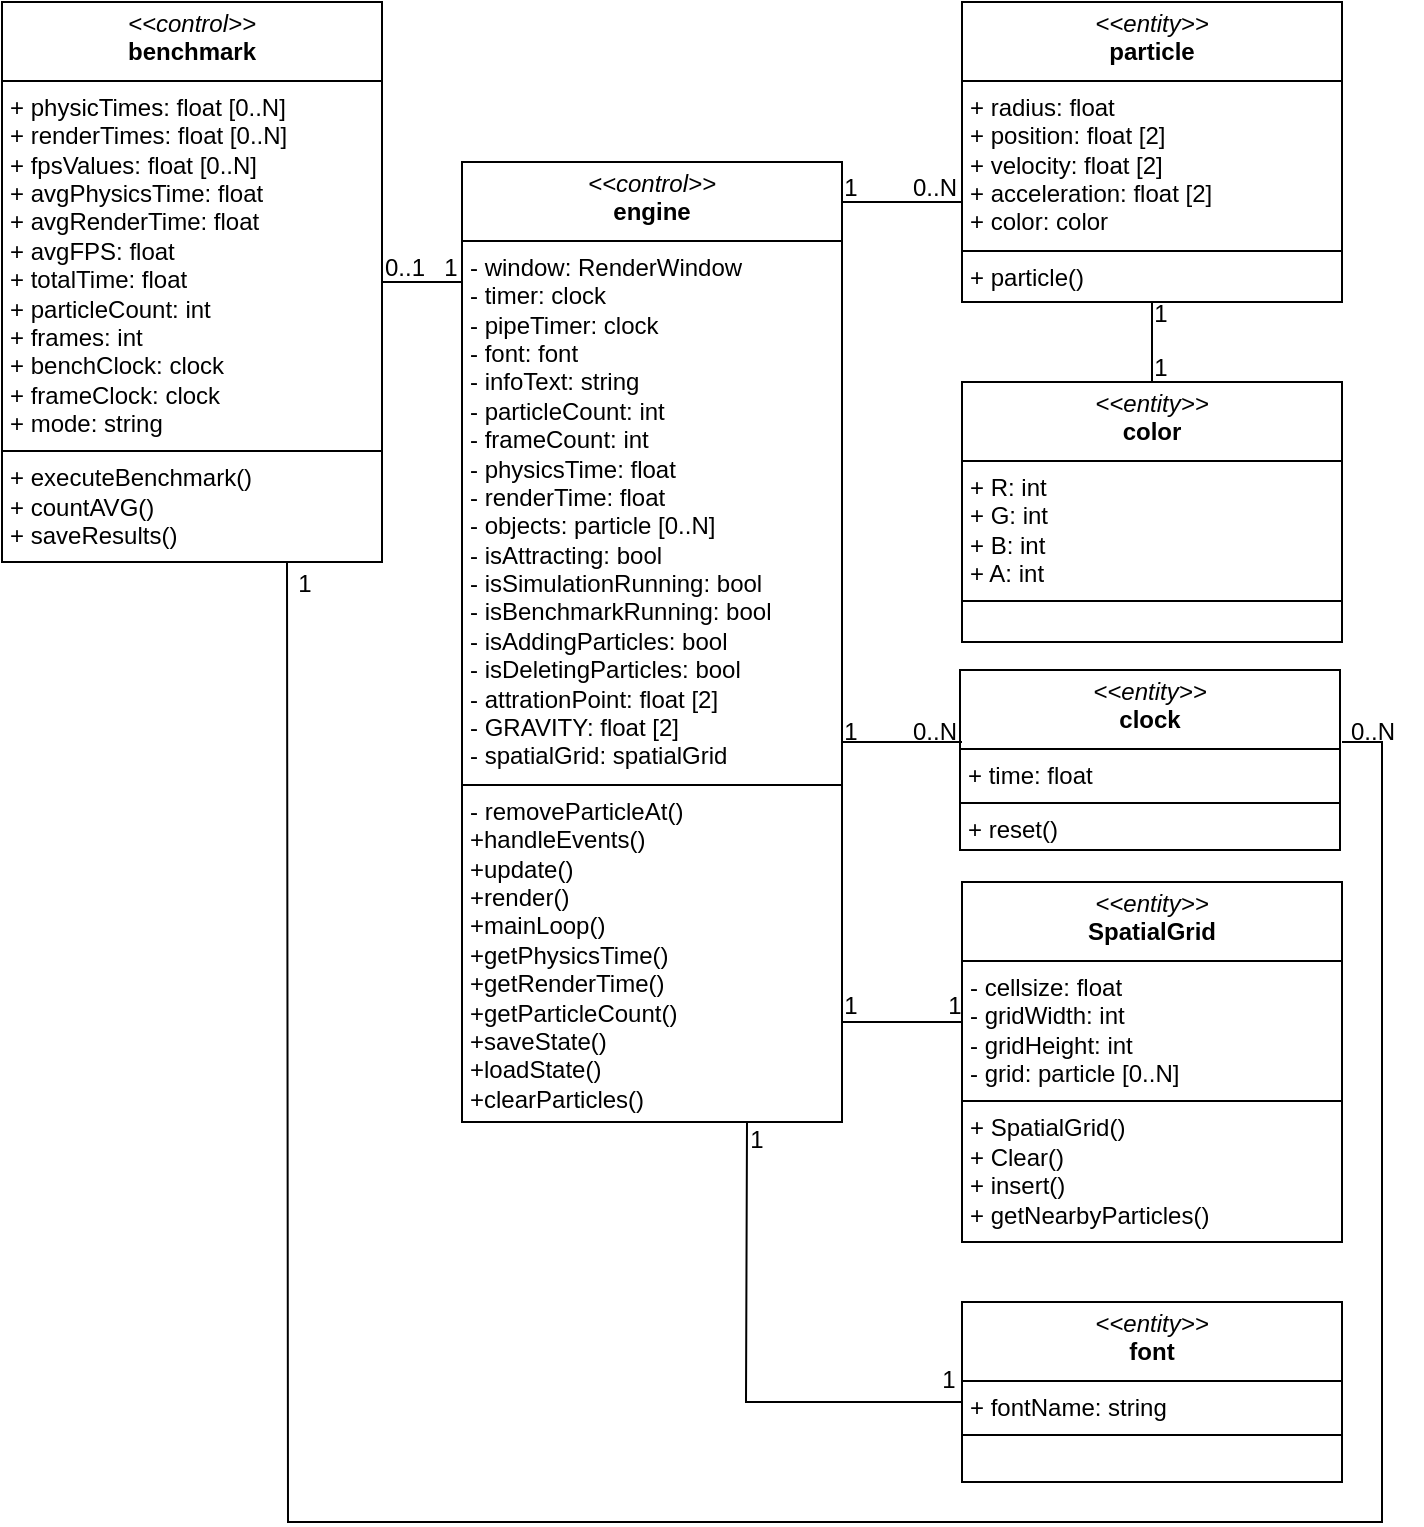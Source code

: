<mxfile version="26.2.2">
  <diagram name="Страница — 1" id="uNc_YPb248VTv8WZZk5N">
    <mxGraphModel dx="1723" dy="1002" grid="1" gridSize="10" guides="1" tooltips="1" connect="1" arrows="1" fold="1" page="1" pageScale="1" pageWidth="827" pageHeight="1169" math="0" shadow="0">
      <root>
        <mxCell id="0" />
        <mxCell id="1" parent="0" />
        <mxCell id="rDStW0pu2gjTqSSK4bKU-5" value="&lt;p style=&quot;margin:0px;margin-top:4px;text-align:center;&quot;&gt;&lt;i&gt;&amp;lt;&amp;lt;entity&amp;gt;&amp;gt;&lt;/i&gt;&lt;br&gt;&lt;b&gt;particle&lt;/b&gt;&lt;/p&gt;&lt;hr size=&quot;1&quot; style=&quot;border-style:solid;&quot;&gt;&lt;p style=&quot;margin:0px;margin-left:4px;&quot;&gt;+ radius: float&amp;nbsp;&lt;br&gt;+ position: float [2]&lt;/p&gt;&lt;p style=&quot;margin:0px;margin-left:4px;&quot;&gt;+ velocity: float [2]&lt;/p&gt;&lt;p style=&quot;margin:0px;margin-left:4px;&quot;&gt;+ acceleration: float [2]&lt;/p&gt;&lt;p style=&quot;margin:0px;margin-left:4px;&quot;&gt;+ color: color&lt;/p&gt;&lt;hr size=&quot;1&quot; style=&quot;border-style:solid;&quot;&gt;&lt;p style=&quot;margin:0px;margin-left:4px;&quot;&gt;+ particle()&lt;br&gt;&lt;br&gt;&lt;/p&gt;" style="verticalAlign=top;align=left;overflow=fill;html=1;whiteSpace=wrap;" vertex="1" parent="1">
          <mxGeometry x="560" y="230" width="190" height="150" as="geometry" />
        </mxCell>
        <mxCell id="rDStW0pu2gjTqSSK4bKU-6" value="&lt;p style=&quot;margin:0px;margin-top:4px;text-align:center;&quot;&gt;&lt;i&gt;&amp;lt;&amp;lt;entity&amp;gt;&amp;gt;&lt;/i&gt;&lt;br&gt;&lt;b&gt;color&lt;/b&gt;&lt;/p&gt;&lt;hr size=&quot;1&quot; style=&quot;border-style:solid;&quot;&gt;&lt;p style=&quot;margin:0px;margin-left:4px;&quot;&gt;+ R: int&lt;/p&gt;&lt;p style=&quot;margin:0px;margin-left:4px;&quot;&gt;+ G: int&lt;/p&gt;&lt;p style=&quot;margin:0px;margin-left:4px;&quot;&gt;+ B: int&lt;/p&gt;&lt;p style=&quot;margin:0px;margin-left:4px;&quot;&gt;+ A: int&amp;nbsp;&lt;br&gt;&lt;/p&gt;&lt;hr size=&quot;1&quot; style=&quot;border-style:solid;&quot;&gt;&lt;p style=&quot;margin:0px;margin-left:4px;&quot;&gt;&lt;br&gt;&lt;/p&gt;" style="verticalAlign=top;align=left;overflow=fill;html=1;whiteSpace=wrap;" vertex="1" parent="1">
          <mxGeometry x="560" y="420" width="190" height="130" as="geometry" />
        </mxCell>
        <mxCell id="rDStW0pu2gjTqSSK4bKU-7" value="&lt;p style=&quot;margin:0px;margin-top:4px;text-align:center;&quot;&gt;&lt;i&gt;&amp;lt;&amp;lt;control&amp;gt;&amp;gt;&lt;/i&gt;&lt;br&gt;&lt;b&gt;benchmark&lt;/b&gt;&lt;/p&gt;&lt;hr size=&quot;1&quot; style=&quot;border-style:solid;&quot;&gt;&lt;p style=&quot;margin:0px;margin-left:4px;&quot;&gt;+ physicTimes: float [0..N]&amp;nbsp;&lt;br&gt;+ renderTimes: float [0..N]&lt;/p&gt;&lt;p style=&quot;margin:0px;margin-left:4px;&quot;&gt;+ fpsValues: float [0..N]&lt;/p&gt;&lt;p style=&quot;margin:0px;margin-left:4px;&quot;&gt;+ avgPhysicsTime: float&lt;/p&gt;&lt;p style=&quot;margin:0px;margin-left:4px;&quot;&gt;+ avgRenderTime: float&lt;/p&gt;&lt;p style=&quot;margin:0px;margin-left:4px;&quot;&gt;+ avgFPS: float&lt;/p&gt;&lt;p style=&quot;margin:0px;margin-left:4px;&quot;&gt;+ totalTime: float&lt;/p&gt;&lt;p style=&quot;margin:0px;margin-left:4px;&quot;&gt;+ particleCount: int&lt;/p&gt;&lt;p style=&quot;margin:0px;margin-left:4px;&quot;&gt;+ frames: int&lt;/p&gt;&lt;p style=&quot;margin:0px;margin-left:4px;&quot;&gt;+ benchClock: clock&lt;/p&gt;&lt;p style=&quot;margin:0px;margin-left:4px;&quot;&gt;+ frameClock: clock&lt;/p&gt;&lt;p style=&quot;margin:0px;margin-left:4px;&quot;&gt;+ mode: string&lt;/p&gt;&lt;hr size=&quot;1&quot; style=&quot;border-style:solid;&quot;&gt;&lt;p style=&quot;margin:0px;margin-left:4px;&quot;&gt;+ executeBenchmark()&lt;/p&gt;&lt;p style=&quot;margin:0px;margin-left:4px;&quot;&gt;+ countAVG()&lt;/p&gt;&lt;p style=&quot;margin:0px;margin-left:4px;&quot;&gt;+ saveResults()&lt;/p&gt;&lt;p style=&quot;margin:0px;margin-left:4px;&quot;&gt;&lt;br&gt;&lt;/p&gt;" style="verticalAlign=top;align=left;overflow=fill;html=1;whiteSpace=wrap;" vertex="1" parent="1">
          <mxGeometry x="80" y="230" width="190" height="280" as="geometry" />
        </mxCell>
        <mxCell id="rDStW0pu2gjTqSSK4bKU-8" value="&lt;p style=&quot;margin:0px;margin-top:4px;text-align:center;&quot;&gt;&lt;i&gt;&amp;lt;&amp;lt;entity&amp;gt;&amp;gt;&lt;/i&gt;&lt;br&gt;&lt;b&gt;clock&lt;/b&gt;&lt;/p&gt;&lt;hr size=&quot;1&quot; style=&quot;border-style:solid;&quot;&gt;&lt;p style=&quot;margin:0px;margin-left:4px;&quot;&gt;+ time: float&lt;/p&gt;&lt;hr size=&quot;1&quot; style=&quot;border-style:solid;&quot;&gt;&lt;p style=&quot;margin:0px;margin-left:4px;&quot;&gt;+ reset()&lt;/p&gt;" style="verticalAlign=top;align=left;overflow=fill;html=1;whiteSpace=wrap;" vertex="1" parent="1">
          <mxGeometry x="559" y="564" width="190" height="90" as="geometry" />
        </mxCell>
        <mxCell id="rDStW0pu2gjTqSSK4bKU-9" value="&lt;p style=&quot;margin:0px;margin-top:4px;text-align:center;&quot;&gt;&lt;i&gt;&amp;lt;&amp;lt;entity&amp;gt;&amp;gt;&lt;/i&gt;&lt;br&gt;&lt;b&gt;SpatialGrid&lt;/b&gt;&lt;/p&gt;&lt;hr size=&quot;1&quot; style=&quot;border-style:solid;&quot;&gt;&lt;p style=&quot;margin:0px;margin-left:4px;&quot;&gt;- cellsize: float&lt;/p&gt;&lt;p style=&quot;margin:0px;margin-left:4px;&quot;&gt;- gridWidth: int&lt;/p&gt;&lt;p style=&quot;margin:0px;margin-left:4px;&quot;&gt;- gridHeight: int&lt;/p&gt;&lt;p style=&quot;margin:0px;margin-left:4px;&quot;&gt;- grid: particle [0..N]&lt;br&gt;&lt;/p&gt;&lt;hr size=&quot;1&quot; style=&quot;border-style:solid;&quot;&gt;&lt;p style=&quot;margin:0px;margin-left:4px;&quot;&gt;+ SpatialGrid()&lt;/p&gt;&lt;p style=&quot;margin:0px;margin-left:4px;&quot;&gt;+ Clear()&lt;/p&gt;&lt;p style=&quot;margin:0px;margin-left:4px;&quot;&gt;+ insert()&lt;/p&gt;&lt;p style=&quot;margin:0px;margin-left:4px;&quot;&gt;+ getNearbyParticles()&lt;br&gt;&lt;br&gt;&lt;/p&gt;" style="verticalAlign=top;align=left;overflow=fill;html=1;whiteSpace=wrap;" vertex="1" parent="1">
          <mxGeometry x="560" y="670" width="190" height="180" as="geometry" />
        </mxCell>
        <mxCell id="rDStW0pu2gjTqSSK4bKU-10" value="&lt;p style=&quot;margin:0px;margin-top:4px;text-align:center;&quot;&gt;&lt;i&gt;&amp;lt;&amp;lt;control&amp;gt;&amp;gt;&lt;/i&gt;&lt;br&gt;&lt;b&gt;engine&lt;/b&gt;&lt;/p&gt;&lt;hr size=&quot;1&quot; style=&quot;border-style:solid;&quot;&gt;&lt;p style=&quot;margin:0px;margin-left:4px;&quot;&gt;- window: RenderWindow&lt;/p&gt;&lt;p style=&quot;margin:0px;margin-left:4px;&quot;&gt;- timer: clock&lt;/p&gt;&lt;p style=&quot;margin:0px;margin-left:4px;&quot;&gt;- pipeTimer: clock&lt;/p&gt;&lt;p style=&quot;margin:0px;margin-left:4px;&quot;&gt;- font: font&lt;/p&gt;&lt;p style=&quot;margin:0px;margin-left:4px;&quot;&gt;- infoText: string&lt;/p&gt;&lt;p style=&quot;margin:0px;margin-left:4px;&quot;&gt;- particleCount: int&lt;/p&gt;&lt;p style=&quot;margin:0px;margin-left:4px;&quot;&gt;- frameCount: int&lt;/p&gt;&lt;p style=&quot;margin:0px;margin-left:4px;&quot;&gt;- physicsTime: float&lt;/p&gt;&lt;p style=&quot;margin:0px;margin-left:4px;&quot;&gt;- renderTime: float&lt;/p&gt;&lt;p style=&quot;margin:0px;margin-left:4px;&quot;&gt;- objects: particle [0..N]&lt;/p&gt;&lt;p style=&quot;margin:0px;margin-left:4px;&quot;&gt;- isAttracting: bool&lt;/p&gt;&lt;p style=&quot;margin:0px;margin-left:4px;&quot;&gt;- isSimulationRunning: bool&lt;/p&gt;&lt;p style=&quot;margin:0px;margin-left:4px;&quot;&gt;- isBenchmarkRunning: bool&lt;/p&gt;&lt;p style=&quot;margin:0px;margin-left:4px;&quot;&gt;- isAddingParticles: bool&lt;/p&gt;&lt;p style=&quot;margin:0px;margin-left:4px;&quot;&gt;- isDeletingParticles: bool&lt;/p&gt;&lt;p style=&quot;margin:0px;margin-left:4px;&quot;&gt;- attrationPoint: float [2]&lt;/p&gt;&lt;p style=&quot;margin:0px;margin-left:4px;&quot;&gt;- GRAVITY: float [2]&lt;/p&gt;&lt;p style=&quot;margin:0px;margin-left:4px;&quot;&gt;- spatialGrid: spatialGrid&lt;/p&gt;&lt;hr size=&quot;1&quot; style=&quot;border-style:solid;&quot;&gt;&lt;p style=&quot;margin:0px;margin-left:4px;&quot;&gt;- removeParticleAt()&lt;/p&gt;&lt;p style=&quot;margin:0px;margin-left:4px;&quot;&gt;+handleEvents()&lt;/p&gt;&lt;p style=&quot;margin:0px;margin-left:4px;&quot;&gt;+update()&lt;/p&gt;&lt;p style=&quot;margin:0px;margin-left:4px;&quot;&gt;+render()&lt;/p&gt;&lt;p style=&quot;margin:0px;margin-left:4px;&quot;&gt;+mainLoop()&lt;/p&gt;&lt;p style=&quot;margin:0px;margin-left:4px;&quot;&gt;+getPhysicsTime()&lt;/p&gt;&lt;p style=&quot;margin:0px;margin-left:4px;&quot;&gt;+getRenderTime()&lt;/p&gt;&lt;p style=&quot;margin:0px;margin-left:4px;&quot;&gt;+getParticleCount()&lt;/p&gt;&lt;p style=&quot;margin:0px;margin-left:4px;&quot;&gt;+saveState()&lt;/p&gt;&lt;p style=&quot;margin:0px;margin-left:4px;&quot;&gt;+loadState()&lt;/p&gt;&lt;p style=&quot;margin:0px;margin-left:4px;&quot;&gt;+clearParticles()&lt;/p&gt;&lt;p style=&quot;margin:0px;margin-left:4px;&quot;&gt;&lt;br&gt;&lt;/p&gt;&lt;p style=&quot;margin:0px;margin-left:4px;&quot;&gt;&lt;br&gt;&lt;/p&gt;" style="verticalAlign=top;align=left;overflow=fill;html=1;whiteSpace=wrap;" vertex="1" parent="1">
          <mxGeometry x="310" y="310" width="190" height="480" as="geometry" />
        </mxCell>
        <mxCell id="rDStW0pu2gjTqSSK4bKU-11" value="&lt;p style=&quot;margin:0px;margin-top:4px;text-align:center;&quot;&gt;&lt;i&gt;&amp;lt;&amp;lt;entity&amp;gt;&amp;gt;&lt;/i&gt;&lt;br&gt;&lt;b&gt;font&lt;/b&gt;&lt;/p&gt;&lt;hr size=&quot;1&quot; style=&quot;border-style:solid;&quot;&gt;&lt;p style=&quot;margin:0px;margin-left:4px;&quot;&gt;+ fontName: string&lt;/p&gt;&lt;hr size=&quot;1&quot; style=&quot;border-style:solid;&quot;&gt;&lt;p style=&quot;margin:0px;margin-left:4px;&quot;&gt;&lt;br&gt;&lt;/p&gt;" style="verticalAlign=top;align=left;overflow=fill;html=1;whiteSpace=wrap;" vertex="1" parent="1">
          <mxGeometry x="560" y="880" width="190" height="90" as="geometry" />
        </mxCell>
        <mxCell id="rDStW0pu2gjTqSSK4bKU-15" value="" style="endArrow=none;html=1;rounded=0;entryX=-0.001;entryY=0.2;entryDx=0;entryDy=0;entryPerimeter=0;" edge="1" parent="1">
          <mxGeometry width="50" height="50" relative="1" as="geometry">
            <mxPoint x="500" y="330" as="sourcePoint" />
            <mxPoint x="560" y="330" as="targetPoint" />
          </mxGeometry>
        </mxCell>
        <mxCell id="rDStW0pu2gjTqSSK4bKU-16" value="" style="endArrow=none;html=1;rounded=0;entryX=0.5;entryY=0;entryDx=0;entryDy=0;exitX=0.5;exitY=1;exitDx=0;exitDy=0;" edge="1" parent="1" source="rDStW0pu2gjTqSSK4bKU-5" target="rDStW0pu2gjTqSSK4bKU-6">
          <mxGeometry width="50" height="50" relative="1" as="geometry">
            <mxPoint x="500" y="464.71" as="sourcePoint" />
            <mxPoint x="560" y="464.71" as="targetPoint" />
          </mxGeometry>
        </mxCell>
        <mxCell id="rDStW0pu2gjTqSSK4bKU-17" value="" style="endArrow=none;html=1;rounded=0;entryX=-0.001;entryY=0.2;entryDx=0;entryDy=0;entryPerimeter=0;" edge="1" parent="1">
          <mxGeometry width="50" height="50" relative="1" as="geometry">
            <mxPoint x="500" y="600" as="sourcePoint" />
            <mxPoint x="560" y="600" as="targetPoint" />
          </mxGeometry>
        </mxCell>
        <mxCell id="rDStW0pu2gjTqSSK4bKU-18" value="" style="endArrow=none;html=1;rounded=0;entryX=-0.001;entryY=0.2;entryDx=0;entryDy=0;entryPerimeter=0;" edge="1" parent="1">
          <mxGeometry width="50" height="50" relative="1" as="geometry">
            <mxPoint x="500" y="740" as="sourcePoint" />
            <mxPoint x="560" y="740" as="targetPoint" />
          </mxGeometry>
        </mxCell>
        <mxCell id="rDStW0pu2gjTqSSK4bKU-20" value="" style="endArrow=none;html=1;rounded=0;exitX=1;exitY=0.5;exitDx=0;exitDy=0;" edge="1" parent="1" source="rDStW0pu2gjTqSSK4bKU-7">
          <mxGeometry width="50" height="50" relative="1" as="geometry">
            <mxPoint x="260" y="270" as="sourcePoint" />
            <mxPoint x="310" y="370" as="targetPoint" />
          </mxGeometry>
        </mxCell>
        <mxCell id="rDStW0pu2gjTqSSK4bKU-21" value="" style="endArrow=none;html=1;rounded=0;entryX=-0.001;entryY=0.2;entryDx=0;entryDy=0;entryPerimeter=0;exitX=0.75;exitY=1;exitDx=0;exitDy=0;" edge="1" parent="1" source="rDStW0pu2gjTqSSK4bKU-10">
          <mxGeometry width="50" height="50" relative="1" as="geometry">
            <mxPoint x="500" y="930" as="sourcePoint" />
            <mxPoint x="560" y="930" as="targetPoint" />
            <Array as="points">
              <mxPoint x="452" y="930" />
            </Array>
          </mxGeometry>
        </mxCell>
        <mxCell id="rDStW0pu2gjTqSSK4bKU-22" value="" style="endArrow=none;html=1;rounded=0;entryX=0.75;entryY=1;entryDx=0;entryDy=0;" edge="1" parent="1" target="rDStW0pu2gjTqSSK4bKU-7">
          <mxGeometry width="50" height="50" relative="1" as="geometry">
            <mxPoint x="750" y="600" as="sourcePoint" />
            <mxPoint x="810" y="600" as="targetPoint" />
            <Array as="points">
              <mxPoint x="770" y="600" />
              <mxPoint x="770" y="990" />
              <mxPoint x="223" y="990" />
            </Array>
          </mxGeometry>
        </mxCell>
        <mxCell id="rDStW0pu2gjTqSSK4bKU-23" value="1" style="text;html=1;align=center;verticalAlign=middle;resizable=0;points=[];autosize=1;strokeColor=none;fillColor=none;" vertex="1" parent="1">
          <mxGeometry x="289" y="348" width="30" height="30" as="geometry" />
        </mxCell>
        <mxCell id="rDStW0pu2gjTqSSK4bKU-24" value="0..1" style="text;html=1;align=center;verticalAlign=middle;resizable=0;points=[];autosize=1;strokeColor=none;fillColor=none;" vertex="1" parent="1">
          <mxGeometry x="261" y="348" width="40" height="30" as="geometry" />
        </mxCell>
        <mxCell id="rDStW0pu2gjTqSSK4bKU-25" value="1" style="text;html=1;align=center;verticalAlign=middle;resizable=0;points=[];autosize=1;strokeColor=none;fillColor=none;" vertex="1" parent="1">
          <mxGeometry x="489" y="308" width="30" height="30" as="geometry" />
        </mxCell>
        <mxCell id="rDStW0pu2gjTqSSK4bKU-26" value="0..N" style="text;html=1;align=center;verticalAlign=middle;resizable=0;points=[];autosize=1;strokeColor=none;fillColor=none;" vertex="1" parent="1">
          <mxGeometry x="521" y="308" width="50" height="30" as="geometry" />
        </mxCell>
        <mxCell id="rDStW0pu2gjTqSSK4bKU-27" value="1" style="text;html=1;align=center;verticalAlign=middle;resizable=0;points=[];autosize=1;strokeColor=none;fillColor=none;" vertex="1" parent="1">
          <mxGeometry x="644" y="371" width="30" height="30" as="geometry" />
        </mxCell>
        <mxCell id="rDStW0pu2gjTqSSK4bKU-28" value="1" style="text;html=1;align=center;verticalAlign=middle;resizable=0;points=[];autosize=1;strokeColor=none;fillColor=none;" vertex="1" parent="1">
          <mxGeometry x="644" y="398" width="30" height="30" as="geometry" />
        </mxCell>
        <mxCell id="rDStW0pu2gjTqSSK4bKU-29" value="0..N" style="text;html=1;align=center;verticalAlign=middle;resizable=0;points=[];autosize=1;strokeColor=none;fillColor=none;" vertex="1" parent="1">
          <mxGeometry x="521" y="580" width="50" height="30" as="geometry" />
        </mxCell>
        <mxCell id="rDStW0pu2gjTqSSK4bKU-30" value="1" style="text;html=1;align=center;verticalAlign=middle;resizable=0;points=[];autosize=1;strokeColor=none;fillColor=none;" vertex="1" parent="1">
          <mxGeometry x="489" y="580" width="30" height="30" as="geometry" />
        </mxCell>
        <mxCell id="rDStW0pu2gjTqSSK4bKU-31" value="1" style="text;html=1;align=center;verticalAlign=middle;resizable=0;points=[];autosize=1;strokeColor=none;fillColor=none;" vertex="1" parent="1">
          <mxGeometry x="489" y="717" width="30" height="30" as="geometry" />
        </mxCell>
        <mxCell id="rDStW0pu2gjTqSSK4bKU-32" value="1" style="text;html=1;align=center;verticalAlign=middle;resizable=0;points=[];autosize=1;strokeColor=none;fillColor=none;" vertex="1" parent="1">
          <mxGeometry x="541" y="717" width="30" height="30" as="geometry" />
        </mxCell>
        <mxCell id="rDStW0pu2gjTqSSK4bKU-33" value="1" style="text;html=1;align=center;verticalAlign=middle;resizable=0;points=[];autosize=1;strokeColor=none;fillColor=none;" vertex="1" parent="1">
          <mxGeometry x="538" y="904" width="30" height="30" as="geometry" />
        </mxCell>
        <mxCell id="rDStW0pu2gjTqSSK4bKU-34" value="1" style="text;html=1;align=center;verticalAlign=middle;resizable=0;points=[];autosize=1;strokeColor=none;fillColor=none;" vertex="1" parent="1">
          <mxGeometry x="442" y="784" width="30" height="30" as="geometry" />
        </mxCell>
        <mxCell id="rDStW0pu2gjTqSSK4bKU-35" value="0..N" style="text;html=1;align=center;verticalAlign=middle;resizable=0;points=[];autosize=1;strokeColor=none;fillColor=none;" vertex="1" parent="1">
          <mxGeometry x="740" y="580" width="50" height="30" as="geometry" />
        </mxCell>
        <mxCell id="rDStW0pu2gjTqSSK4bKU-36" value="1" style="text;html=1;align=center;verticalAlign=middle;resizable=0;points=[];autosize=1;strokeColor=none;fillColor=none;" vertex="1" parent="1">
          <mxGeometry x="216" y="506" width="30" height="30" as="geometry" />
        </mxCell>
      </root>
    </mxGraphModel>
  </diagram>
</mxfile>
